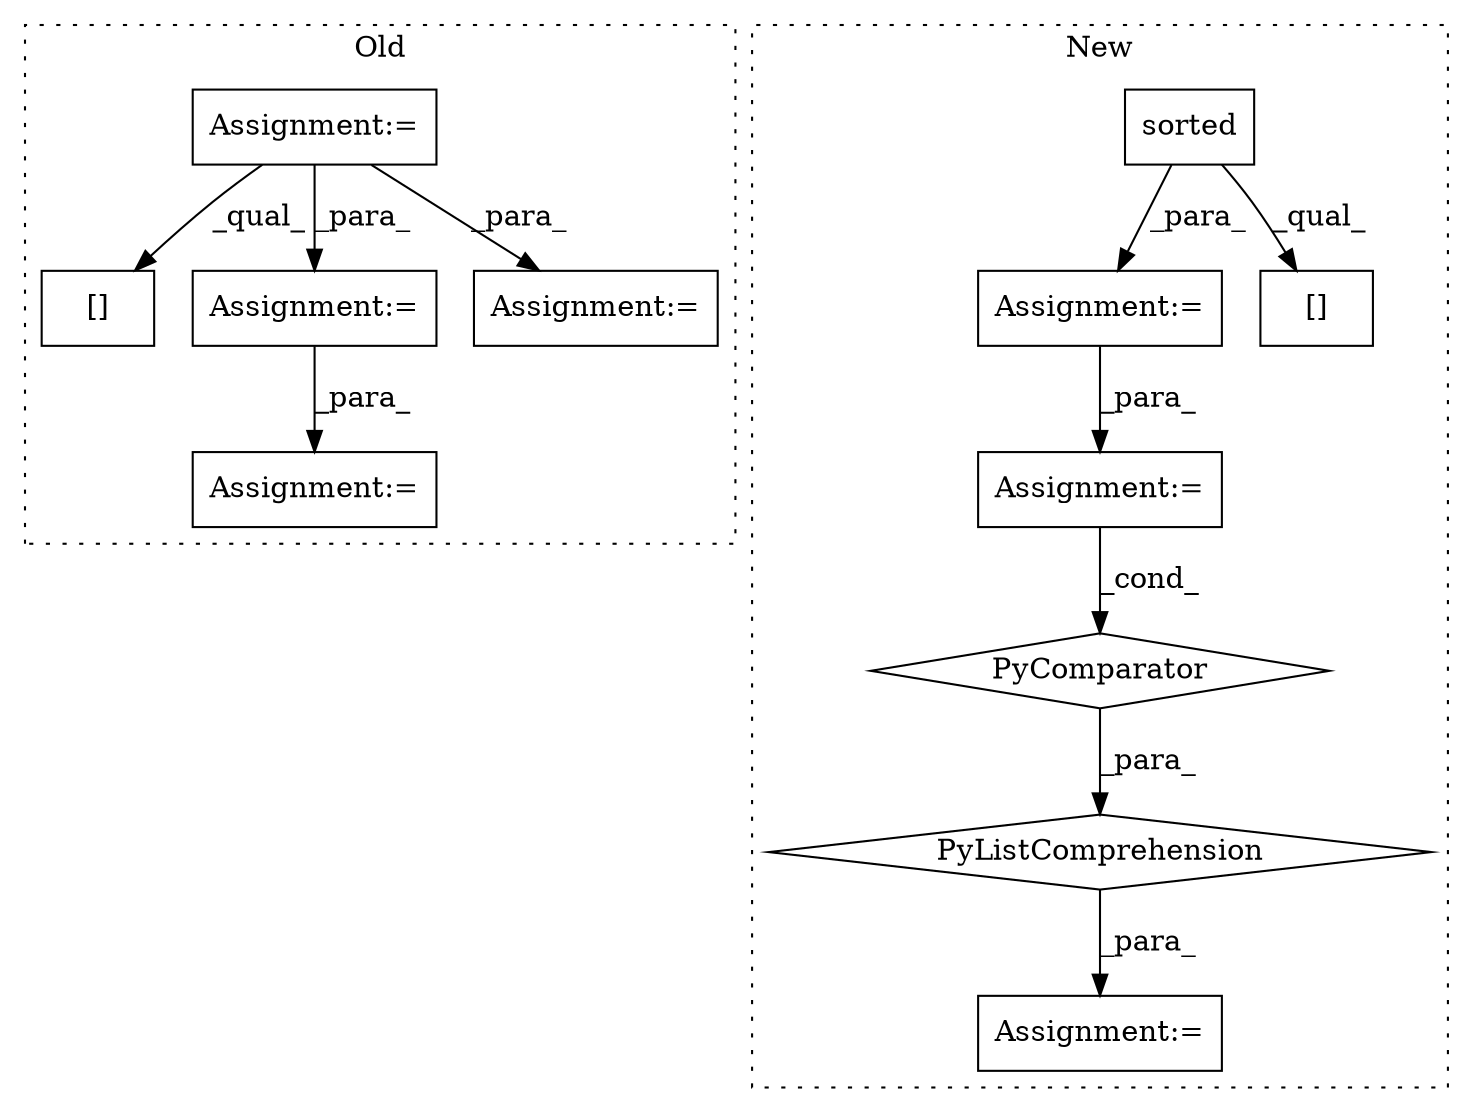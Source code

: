digraph G {
subgraph cluster0 {
1 [label="[]" a="2" s="27294,27309" l="14,1" shape="box"];
7 [label="Assignment:=" a="7" s="27016" l="1" shape="box"];
8 [label="Assignment:=" a="7" s="27281" l="1" shape="box"];
9 [label="Assignment:=" a="7" s="27396" l="2" shape="box"];
12 [label="Assignment:=" a="7" s="27338" l="1" shape="box"];
label = "Old";
style="dotted";
}
subgraph cluster1 {
2 [label="sorted" a="32" s="27275,27295" l="7,1" shape="box"];
3 [label="Assignment:=" a="7" s="27329" l="16" shape="box"];
4 [label="Assignment:=" a="7" s="27119" l="25" shape="box"];
5 [label="PyComparator" a="113" s="27433" l="29" shape="diamond"];
6 [label="PyListComprehension" a="109" s="27345" l="125" shape="diamond"];
10 [label="Assignment:=" a="7" s="27433" l="29" shape="box"];
11 [label="[]" a="2" s="27177,27194" l="14,1" shape="box"];
label = "New";
style="dotted";
}
2 -> 11 [label="_qual_"];
2 -> 4 [label="_para_"];
4 -> 10 [label="_para_"];
5 -> 6 [label="_para_"];
6 -> 3 [label="_para_"];
7 -> 9 [label="_para_"];
7 -> 8 [label="_para_"];
7 -> 1 [label="_qual_"];
8 -> 12 [label="_para_"];
10 -> 5 [label="_cond_"];
}